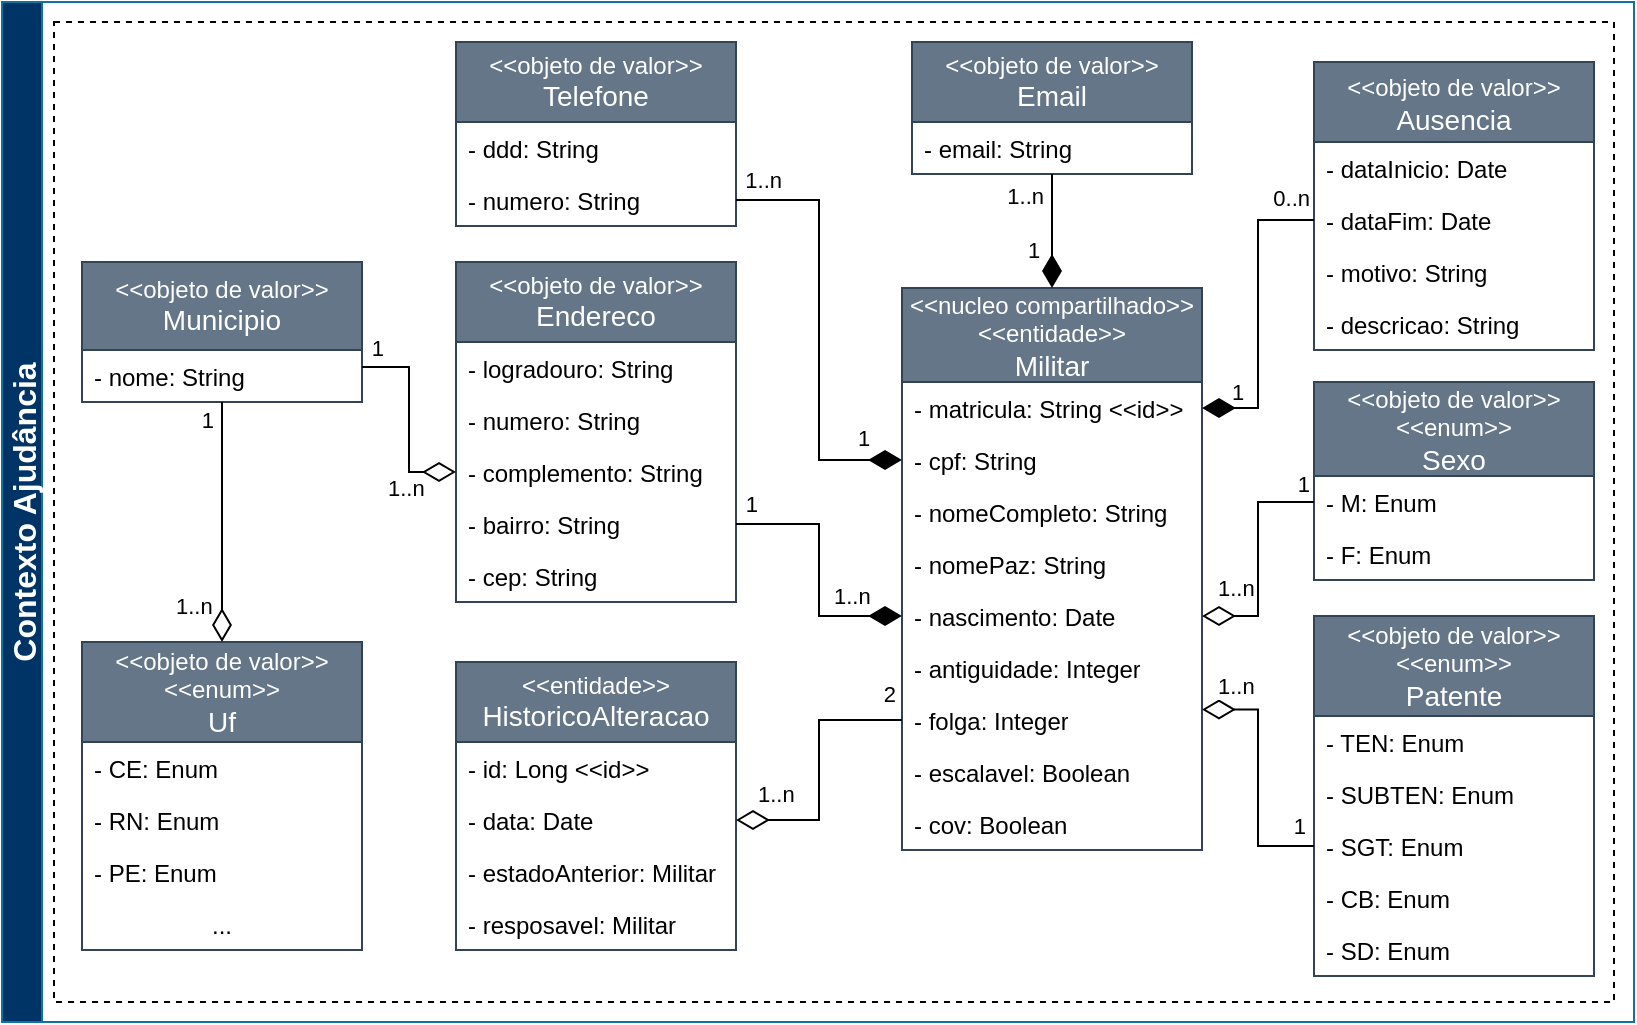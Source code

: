 <mxfile version="26.0.9">
  <diagram name="Página-1" id="ZhjFYDg4kDw-2ScRDYlZ">
    <mxGraphModel dx="989" dy="574" grid="1" gridSize="10" guides="1" tooltips="1" connect="1" arrows="1" fold="1" page="1" pageScale="1" pageWidth="827" pageHeight="1169" math="0" shadow="0">
      <root>
        <mxCell id="0" />
        <mxCell id="1" parent="0" />
        <mxCell id="jXGBZtoQWdus-dMjmi3M-1" value="" style="rounded=0;whiteSpace=wrap;html=1;dashed=1;" vertex="1" parent="1">
          <mxGeometry x="30" y="40" width="780" height="490" as="geometry" />
        </mxCell>
        <mxCell id="f660KYOJlbldad9Sg0Wb-1" value="&amp;lt;&amp;lt;objeto de valor&amp;gt;&amp;gt;&lt;br&gt;&lt;font style=&quot;font-size: 14px;&quot;&gt;Telefone&lt;/font&gt;" style="swimlane;fontStyle=0;childLayout=stackLayout;horizontal=1;startSize=40;fillColor=#647687;horizontalStack=0;resizeParent=1;resizeParentMax=0;resizeLast=0;collapsible=1;marginBottom=0;whiteSpace=wrap;html=1;fontColor=#ffffff;strokeColor=#314354;" parent="1" vertex="1">
          <mxGeometry x="231" y="50" width="140" height="92" as="geometry" />
        </mxCell>
        <mxCell id="f660KYOJlbldad9Sg0Wb-2" value="- ddd: String" style="text;strokeColor=none;fillColor=none;align=left;verticalAlign=top;spacingLeft=4;spacingRight=4;overflow=hidden;rotatable=0;points=[[0,0.5],[1,0.5]];portConstraint=eastwest;whiteSpace=wrap;html=1;" parent="f660KYOJlbldad9Sg0Wb-1" vertex="1">
          <mxGeometry y="40" width="140" height="26" as="geometry" />
        </mxCell>
        <mxCell id="f660KYOJlbldad9Sg0Wb-3" value="- numero: String" style="text;strokeColor=none;fillColor=none;align=left;verticalAlign=top;spacingLeft=4;spacingRight=4;overflow=hidden;rotatable=0;points=[[0,0.5],[1,0.5]];portConstraint=eastwest;whiteSpace=wrap;html=1;" parent="f660KYOJlbldad9Sg0Wb-1" vertex="1">
          <mxGeometry y="66" width="140" height="26" as="geometry" />
        </mxCell>
        <mxCell id="f660KYOJlbldad9Sg0Wb-4" value="&lt;font style=&quot;font-size: 14px;&quot;&gt;&lt;span style=&quot;font-size: 12px;&quot;&gt;&amp;lt;&amp;lt;objeto de valor&amp;gt;&amp;gt;&lt;/span&gt;&lt;br style=&quot;font-size: 12px;&quot;&gt;Ausencia&lt;/font&gt;" style="swimlane;fontStyle=0;childLayout=stackLayout;horizontal=1;startSize=40;fillColor=#647687;horizontalStack=0;resizeParent=1;resizeParentMax=0;resizeLast=0;collapsible=1;marginBottom=0;whiteSpace=wrap;html=1;fontColor=#ffffff;strokeColor=#314354;" parent="1" vertex="1">
          <mxGeometry x="660" y="60" width="140" height="144" as="geometry">
            <mxRectangle x="50" y="430" width="90" height="30" as="alternateBounds" />
          </mxGeometry>
        </mxCell>
        <mxCell id="f660KYOJlbldad9Sg0Wb-6" value="- dataInicio: Date" style="text;strokeColor=none;fillColor=none;align=left;verticalAlign=top;spacingLeft=4;spacingRight=4;overflow=hidden;rotatable=0;points=[[0,0.5],[1,0.5]];portConstraint=eastwest;whiteSpace=wrap;html=1;" parent="f660KYOJlbldad9Sg0Wb-4" vertex="1">
          <mxGeometry y="40" width="140" height="26" as="geometry" />
        </mxCell>
        <mxCell id="f660KYOJlbldad9Sg0Wb-7" value="- dataFim: Date" style="text;strokeColor=none;fillColor=none;align=left;verticalAlign=top;spacingLeft=4;spacingRight=4;overflow=hidden;rotatable=0;points=[[0,0.5],[1,0.5]];portConstraint=eastwest;whiteSpace=wrap;html=1;" parent="f660KYOJlbldad9Sg0Wb-4" vertex="1">
          <mxGeometry y="66" width="140" height="26" as="geometry" />
        </mxCell>
        <mxCell id="f660KYOJlbldad9Sg0Wb-8" value="- motivo: String" style="text;strokeColor=none;fillColor=none;align=left;verticalAlign=top;spacingLeft=4;spacingRight=4;overflow=hidden;rotatable=0;points=[[0,0.5],[1,0.5]];portConstraint=eastwest;whiteSpace=wrap;html=1;" parent="f660KYOJlbldad9Sg0Wb-4" vertex="1">
          <mxGeometry y="92" width="140" height="26" as="geometry" />
        </mxCell>
        <mxCell id="f660KYOJlbldad9Sg0Wb-9" value="- descricao: String" style="text;strokeColor=none;fillColor=none;align=left;verticalAlign=top;spacingLeft=4;spacingRight=4;overflow=hidden;rotatable=0;points=[[0,0.5],[1,0.5]];portConstraint=eastwest;whiteSpace=wrap;html=1;" parent="f660KYOJlbldad9Sg0Wb-4" vertex="1">
          <mxGeometry y="118" width="140" height="26" as="geometry" />
        </mxCell>
        <mxCell id="f660KYOJlbldad9Sg0Wb-10" value="&amp;lt;&amp;lt;objeto de valor&amp;gt;&amp;gt;&lt;br&gt;&lt;font style=&quot;font-size: 14px;&quot;&gt;Endereco&lt;/font&gt;" style="swimlane;fontStyle=0;childLayout=stackLayout;horizontal=1;startSize=40;fillColor=#647687;horizontalStack=0;resizeParent=1;resizeParentMax=0;resizeLast=0;collapsible=1;marginBottom=0;whiteSpace=wrap;html=1;fontColor=#ffffff;strokeColor=#314354;" parent="1" vertex="1">
          <mxGeometry x="231" y="160" width="140" height="170" as="geometry" />
        </mxCell>
        <mxCell id="f660KYOJlbldad9Sg0Wb-11" value="- logradouro: String" style="text;strokeColor=none;fillColor=none;align=left;verticalAlign=top;spacingLeft=4;spacingRight=4;overflow=hidden;rotatable=0;points=[[0,0.5],[1,0.5]];portConstraint=eastwest;whiteSpace=wrap;html=1;" parent="f660KYOJlbldad9Sg0Wb-10" vertex="1">
          <mxGeometry y="40" width="140" height="26" as="geometry" />
        </mxCell>
        <mxCell id="f660KYOJlbldad9Sg0Wb-12" value="- numero: String" style="text;strokeColor=none;fillColor=none;align=left;verticalAlign=top;spacingLeft=4;spacingRight=4;overflow=hidden;rotatable=0;points=[[0,0.5],[1,0.5]];portConstraint=eastwest;whiteSpace=wrap;html=1;" parent="f660KYOJlbldad9Sg0Wb-10" vertex="1">
          <mxGeometry y="66" width="140" height="26" as="geometry" />
        </mxCell>
        <mxCell id="f660KYOJlbldad9Sg0Wb-13" value="- complemento: String" style="text;strokeColor=none;fillColor=none;align=left;verticalAlign=top;spacingLeft=4;spacingRight=4;overflow=hidden;rotatable=0;points=[[0,0.5],[1,0.5]];portConstraint=eastwest;whiteSpace=wrap;html=1;" parent="f660KYOJlbldad9Sg0Wb-10" vertex="1">
          <mxGeometry y="92" width="140" height="26" as="geometry" />
        </mxCell>
        <mxCell id="f660KYOJlbldad9Sg0Wb-14" value="- bairro: String" style="text;strokeColor=none;fillColor=none;align=left;verticalAlign=top;spacingLeft=4;spacingRight=4;overflow=hidden;rotatable=0;points=[[0,0.5],[1,0.5]];portConstraint=eastwest;whiteSpace=wrap;html=1;" parent="f660KYOJlbldad9Sg0Wb-10" vertex="1">
          <mxGeometry y="118" width="140" height="26" as="geometry" />
        </mxCell>
        <mxCell id="f660KYOJlbldad9Sg0Wb-15" value="- cep: String" style="text;strokeColor=none;fillColor=none;align=left;verticalAlign=top;spacingLeft=4;spacingRight=4;overflow=hidden;rotatable=0;points=[[0,0.5],[1,0.5]];portConstraint=eastwest;whiteSpace=wrap;html=1;" parent="f660KYOJlbldad9Sg0Wb-10" vertex="1">
          <mxGeometry y="144" width="140" height="26" as="geometry" />
        </mxCell>
        <mxCell id="f660KYOJlbldad9Sg0Wb-16" value="&lt;div&gt;&lt;div&gt;&lt;div&gt;&amp;lt;&amp;lt;nucleo compartilhado&amp;gt;&amp;gt;&lt;/div&gt;&lt;/div&gt;&lt;/div&gt;&lt;div&gt;&amp;lt;&amp;lt;entidade&amp;gt;&amp;gt;&lt;/div&gt;&lt;div&gt;&lt;font style=&quot;font-size: 14px;&quot;&gt;Militar&lt;/font&gt;&lt;/div&gt;" style="swimlane;fontStyle=0;childLayout=stackLayout;horizontal=1;startSize=47;fillColor=#647687;horizontalStack=0;resizeParent=1;resizeParentMax=0;resizeLast=0;collapsible=1;marginBottom=0;whiteSpace=wrap;html=1;fontColor=#ffffff;strokeColor=#314354;" parent="1" vertex="1">
          <mxGeometry x="454" y="173" width="150" height="281" as="geometry" />
        </mxCell>
        <mxCell id="f660KYOJlbldad9Sg0Wb-17" value="- matricula: String &amp;lt;&amp;lt;id&amp;gt;&amp;gt;" style="text;strokeColor=none;fillColor=none;align=left;verticalAlign=top;spacingLeft=4;spacingRight=4;overflow=hidden;rotatable=0;points=[[0,0.5],[1,0.5]];portConstraint=eastwest;whiteSpace=wrap;html=1;" parent="f660KYOJlbldad9Sg0Wb-16" vertex="1">
          <mxGeometry y="47" width="150" height="26" as="geometry" />
        </mxCell>
        <mxCell id="rbn2o9lMwaBEU-AvWfOB-3" value="- cpf: String" style="text;strokeColor=none;fillColor=none;align=left;verticalAlign=top;spacingLeft=4;spacingRight=4;overflow=hidden;rotatable=0;points=[[0,0.5],[1,0.5]];portConstraint=eastwest;whiteSpace=wrap;html=1;" parent="f660KYOJlbldad9Sg0Wb-16" vertex="1">
          <mxGeometry y="73" width="150" height="26" as="geometry" />
        </mxCell>
        <mxCell id="f660KYOJlbldad9Sg0Wb-18" value="- nomeCompleto: String" style="text;strokeColor=none;fillColor=none;align=left;verticalAlign=top;spacingLeft=4;spacingRight=4;overflow=hidden;rotatable=0;points=[[0,0.5],[1,0.5]];portConstraint=eastwest;whiteSpace=wrap;html=1;" parent="f660KYOJlbldad9Sg0Wb-16" vertex="1">
          <mxGeometry y="99" width="150" height="26" as="geometry" />
        </mxCell>
        <mxCell id="rbn2o9lMwaBEU-AvWfOB-2" value="- nomePaz: String" style="text;strokeColor=none;fillColor=none;align=left;verticalAlign=top;spacingLeft=4;spacingRight=4;overflow=hidden;rotatable=0;points=[[0,0.5],[1,0.5]];portConstraint=eastwest;whiteSpace=wrap;html=1;" parent="f660KYOJlbldad9Sg0Wb-16" vertex="1">
          <mxGeometry y="125" width="150" height="26" as="geometry" />
        </mxCell>
        <mxCell id="f660KYOJlbldad9Sg0Wb-19" value="- nascimento: Date" style="text;strokeColor=none;fillColor=none;align=left;verticalAlign=top;spacingLeft=4;spacingRight=4;overflow=hidden;rotatable=0;points=[[0,0.5],[1,0.5]];portConstraint=eastwest;whiteSpace=wrap;html=1;" parent="f660KYOJlbldad9Sg0Wb-16" vertex="1">
          <mxGeometry y="151" width="150" height="26" as="geometry" />
        </mxCell>
        <mxCell id="f660KYOJlbldad9Sg0Wb-20" value="- antiguidade: Integer" style="text;strokeColor=none;fillColor=none;align=left;verticalAlign=top;spacingLeft=4;spacingRight=4;overflow=hidden;rotatable=0;points=[[0,0.5],[1,0.5]];portConstraint=eastwest;whiteSpace=wrap;html=1;" parent="f660KYOJlbldad9Sg0Wb-16" vertex="1">
          <mxGeometry y="177" width="150" height="26" as="geometry" />
        </mxCell>
        <mxCell id="f660KYOJlbldad9Sg0Wb-21" value="- folga: Integer" style="text;strokeColor=none;fillColor=none;align=left;verticalAlign=top;spacingLeft=4;spacingRight=4;overflow=hidden;rotatable=0;points=[[0,0.5],[1,0.5]];portConstraint=eastwest;whiteSpace=wrap;html=1;" parent="f660KYOJlbldad9Sg0Wb-16" vertex="1">
          <mxGeometry y="203" width="150" height="26" as="geometry" />
        </mxCell>
        <mxCell id="f660KYOJlbldad9Sg0Wb-22" value="- escalavel: Boolean" style="text;strokeColor=none;fillColor=none;align=left;verticalAlign=top;spacingLeft=4;spacingRight=4;overflow=hidden;rotatable=0;points=[[0,0.5],[1,0.5]];portConstraint=eastwest;whiteSpace=wrap;html=1;" parent="f660KYOJlbldad9Sg0Wb-16" vertex="1">
          <mxGeometry y="229" width="150" height="26" as="geometry" />
        </mxCell>
        <mxCell id="f660KYOJlbldad9Sg0Wb-23" value="- cov: Boolean" style="text;strokeColor=none;fillColor=none;align=left;verticalAlign=top;spacingLeft=4;spacingRight=4;overflow=hidden;rotatable=0;points=[[0,0.5],[1,0.5]];portConstraint=eastwest;whiteSpace=wrap;html=1;" parent="f660KYOJlbldad9Sg0Wb-16" vertex="1">
          <mxGeometry y="255" width="150" height="26" as="geometry" />
        </mxCell>
        <mxCell id="f660KYOJlbldad9Sg0Wb-24" value="" style="endArrow=none;html=1;endSize=12;startArrow=diamondThin;startSize=14;startFill=1;edgeStyle=orthogonalEdgeStyle;rounded=0;exitX=1;exitY=0.5;exitDx=0;exitDy=0;entryX=0;entryY=0.5;entryDx=0;entryDy=0;" parent="1" source="f660KYOJlbldad9Sg0Wb-17" target="f660KYOJlbldad9Sg0Wb-7" edge="1">
          <mxGeometry relative="1" as="geometry">
            <mxPoint x="605" y="360" as="sourcePoint" />
            <mxPoint x="451" y="526" as="targetPoint" />
          </mxGeometry>
        </mxCell>
        <mxCell id="f660KYOJlbldad9Sg0Wb-25" value="1" style="edgeLabel;resizable=0;html=1;align=left;verticalAlign=top;" parent="f660KYOJlbldad9Sg0Wb-24" connectable="0" vertex="1">
          <mxGeometry x="-1" relative="1" as="geometry">
            <mxPoint x="13" y="-21" as="offset" />
          </mxGeometry>
        </mxCell>
        <mxCell id="f660KYOJlbldad9Sg0Wb-26" value="&lt;div&gt;0..n&lt;/div&gt;" style="edgeLabel;resizable=0;html=1;align=right;verticalAlign=top;" parent="f660KYOJlbldad9Sg0Wb-24" connectable="0" vertex="1">
          <mxGeometry x="1" relative="1" as="geometry">
            <mxPoint x="-2" y="-24" as="offset" />
          </mxGeometry>
        </mxCell>
        <mxCell id="f660KYOJlbldad9Sg0Wb-27" value="" style="endArrow=none;html=1;endSize=12;startArrow=diamondThin;startSize=14;startFill=1;edgeStyle=orthogonalEdgeStyle;rounded=0;exitX=0;exitY=0.5;exitDx=0;exitDy=0;entryX=1;entryY=0.5;entryDx=0;entryDy=0;" parent="1" source="f660KYOJlbldad9Sg0Wb-19" target="f660KYOJlbldad9Sg0Wb-14" edge="1">
          <mxGeometry relative="1" as="geometry">
            <mxPoint x="465" y="263" as="sourcePoint" />
            <mxPoint x="381" y="465" as="targetPoint" />
          </mxGeometry>
        </mxCell>
        <mxCell id="f660KYOJlbldad9Sg0Wb-28" value="1..n" style="edgeLabel;resizable=0;html=1;align=left;verticalAlign=top;" parent="f660KYOJlbldad9Sg0Wb-27" connectable="0" vertex="1">
          <mxGeometry x="-1" relative="1" as="geometry">
            <mxPoint x="-36" y="-23" as="offset" />
          </mxGeometry>
        </mxCell>
        <mxCell id="f660KYOJlbldad9Sg0Wb-29" value="1" style="edgeLabel;resizable=0;html=1;align=right;verticalAlign=top;" parent="f660KYOJlbldad9Sg0Wb-27" connectable="0" vertex="1">
          <mxGeometry x="1" relative="1" as="geometry">
            <mxPoint x="11" y="-23" as="offset" />
          </mxGeometry>
        </mxCell>
        <mxCell id="f660KYOJlbldad9Sg0Wb-30" value="&amp;lt;&amp;lt;objeto de valor&amp;gt;&amp;gt;&lt;br&gt;&lt;font style=&quot;font-size: 14px;&quot;&gt;Email&lt;/font&gt;" style="swimlane;fontStyle=0;childLayout=stackLayout;horizontal=1;startSize=40;fillColor=#647687;horizontalStack=0;resizeParent=1;resizeParentMax=0;resizeLast=0;collapsible=1;marginBottom=0;whiteSpace=wrap;html=1;fontColor=#ffffff;strokeColor=#314354;" parent="1" vertex="1">
          <mxGeometry x="459" y="50" width="140" height="66" as="geometry">
            <mxRectangle x="344" y="100" width="70" height="30" as="alternateBounds" />
          </mxGeometry>
        </mxCell>
        <mxCell id="f660KYOJlbldad9Sg0Wb-31" value="- email: String" style="text;strokeColor=none;fillColor=none;align=left;verticalAlign=top;spacingLeft=4;spacingRight=4;overflow=hidden;rotatable=0;points=[[0,0.5],[1,0.5]];portConstraint=eastwest;whiteSpace=wrap;html=1;" parent="f660KYOJlbldad9Sg0Wb-30" vertex="1">
          <mxGeometry y="40" width="140" height="26" as="geometry" />
        </mxCell>
        <mxCell id="f660KYOJlbldad9Sg0Wb-32" value="" style="endArrow=none;html=1;endSize=12;startArrow=diamondThin;startSize=14;startFill=1;edgeStyle=orthogonalEdgeStyle;rounded=0;exitX=0.5;exitY=0;exitDx=0;exitDy=0;entryX=0.5;entryY=1;entryDx=0;entryDy=0;" parent="1" source="f660KYOJlbldad9Sg0Wb-16" target="f660KYOJlbldad9Sg0Wb-30" edge="1">
          <mxGeometry relative="1" as="geometry">
            <mxPoint x="483" y="150" as="sourcePoint" />
            <mxPoint x="329" y="150" as="targetPoint" />
          </mxGeometry>
        </mxCell>
        <mxCell id="f660KYOJlbldad9Sg0Wb-33" value="1" style="edgeLabel;resizable=0;html=1;align=left;verticalAlign=top;" parent="f660KYOJlbldad9Sg0Wb-32" connectable="0" vertex="1">
          <mxGeometry x="-1" relative="1" as="geometry">
            <mxPoint x="-14" y="-32" as="offset" />
          </mxGeometry>
        </mxCell>
        <mxCell id="f660KYOJlbldad9Sg0Wb-34" value="&lt;div&gt;1..n&lt;/div&gt;" style="edgeLabel;resizable=0;html=1;align=right;verticalAlign=top;" parent="f660KYOJlbldad9Sg0Wb-32" connectable="0" vertex="1">
          <mxGeometry x="1" relative="1" as="geometry">
            <mxPoint x="-4" y="-2" as="offset" />
          </mxGeometry>
        </mxCell>
        <mxCell id="f660KYOJlbldad9Sg0Wb-35" value="" style="endArrow=none;html=1;endSize=12;startArrow=diamondThin;startSize=14;startFill=1;edgeStyle=orthogonalEdgeStyle;rounded=0;exitX=0;exitY=0.5;exitDx=0;exitDy=0;entryX=1;entryY=0.5;entryDx=0;entryDy=0;" parent="1" source="rbn2o9lMwaBEU-AvWfOB-3" target="f660KYOJlbldad9Sg0Wb-3" edge="1">
          <mxGeometry relative="1" as="geometry">
            <mxPoint x="431" y="172" as="sourcePoint" />
            <mxPoint x="431" y="112" as="targetPoint" />
          </mxGeometry>
        </mxCell>
        <mxCell id="f660KYOJlbldad9Sg0Wb-36" value="1" style="edgeLabel;resizable=0;html=1;align=left;verticalAlign=top;" parent="f660KYOJlbldad9Sg0Wb-35" connectable="0" vertex="1">
          <mxGeometry x="-1" relative="1" as="geometry">
            <mxPoint x="-24" y="-24" as="offset" />
          </mxGeometry>
        </mxCell>
        <mxCell id="f660KYOJlbldad9Sg0Wb-37" value="&lt;div&gt;1..n&lt;/div&gt;" style="edgeLabel;resizable=0;html=1;align=right;verticalAlign=top;" parent="f660KYOJlbldad9Sg0Wb-35" connectable="0" vertex="1">
          <mxGeometry x="1" relative="1" as="geometry">
            <mxPoint x="23" y="-23" as="offset" />
          </mxGeometry>
        </mxCell>
        <mxCell id="f660KYOJlbldad9Sg0Wb-38" value="&amp;lt;&amp;lt;objeto de valor&amp;gt;&amp;gt;&lt;br&gt;&amp;lt;&amp;lt;enum&amp;gt;&amp;gt;&lt;br&gt;&lt;font style=&quot;font-size: 14px;&quot;&gt;Patente&lt;/font&gt;" style="swimlane;fontStyle=0;childLayout=stackLayout;horizontal=1;startSize=50;fillColor=#647687;horizontalStack=0;resizeParent=1;resizeParentMax=0;resizeLast=0;collapsible=1;marginBottom=0;whiteSpace=wrap;html=1;fontColor=#ffffff;strokeColor=#314354;" parent="1" vertex="1">
          <mxGeometry x="660" y="337" width="140" height="180" as="geometry">
            <mxRectangle x="50" y="430" width="90" height="30" as="alternateBounds" />
          </mxGeometry>
        </mxCell>
        <mxCell id="f660KYOJlbldad9Sg0Wb-39" value="- TEN: Enum" style="text;strokeColor=none;fillColor=none;align=left;verticalAlign=top;spacingLeft=4;spacingRight=4;overflow=hidden;rotatable=0;points=[[0,0.5],[1,0.5]];portConstraint=eastwest;whiteSpace=wrap;html=1;" parent="f660KYOJlbldad9Sg0Wb-38" vertex="1">
          <mxGeometry y="50" width="140" height="26" as="geometry" />
        </mxCell>
        <mxCell id="f660KYOJlbldad9Sg0Wb-40" value="- SUBTEN: Enum" style="text;strokeColor=none;fillColor=none;align=left;verticalAlign=top;spacingLeft=4;spacingRight=4;overflow=hidden;rotatable=0;points=[[0,0.5],[1,0.5]];portConstraint=eastwest;whiteSpace=wrap;html=1;" parent="f660KYOJlbldad9Sg0Wb-38" vertex="1">
          <mxGeometry y="76" width="140" height="26" as="geometry" />
        </mxCell>
        <mxCell id="f660KYOJlbldad9Sg0Wb-41" value="- SGT: Enum" style="text;strokeColor=none;fillColor=none;align=left;verticalAlign=top;spacingLeft=4;spacingRight=4;overflow=hidden;rotatable=0;points=[[0,0.5],[1,0.5]];portConstraint=eastwest;whiteSpace=wrap;html=1;" parent="f660KYOJlbldad9Sg0Wb-38" vertex="1">
          <mxGeometry y="102" width="140" height="26" as="geometry" />
        </mxCell>
        <mxCell id="f660KYOJlbldad9Sg0Wb-42" value="- CB: Enum" style="text;strokeColor=none;fillColor=none;align=left;verticalAlign=top;spacingLeft=4;spacingRight=4;overflow=hidden;rotatable=0;points=[[0,0.5],[1,0.5]];portConstraint=eastwest;whiteSpace=wrap;html=1;" parent="f660KYOJlbldad9Sg0Wb-38" vertex="1">
          <mxGeometry y="128" width="140" height="26" as="geometry" />
        </mxCell>
        <mxCell id="f660KYOJlbldad9Sg0Wb-43" value="- SD: Enum" style="text;strokeColor=none;fillColor=none;align=left;verticalAlign=top;spacingLeft=4;spacingRight=4;overflow=hidden;rotatable=0;points=[[0,0.5],[1,0.5]];portConstraint=eastwest;whiteSpace=wrap;html=1;" parent="f660KYOJlbldad9Sg0Wb-38" vertex="1">
          <mxGeometry y="154" width="140" height="26" as="geometry" />
        </mxCell>
        <mxCell id="f660KYOJlbldad9Sg0Wb-44" value="" style="endArrow=none;html=1;endSize=12;startArrow=diamondThin;startSize=14;startFill=0;edgeStyle=orthogonalEdgeStyle;rounded=0;exitX=1;exitY=0.75;exitDx=0;exitDy=0;entryX=0;entryY=0.5;entryDx=0;entryDy=0;" parent="1" source="f660KYOJlbldad9Sg0Wb-16" target="f660KYOJlbldad9Sg0Wb-41" edge="1">
          <mxGeometry relative="1" as="geometry">
            <mxPoint x="785" y="360" as="sourcePoint" />
            <mxPoint x="691" y="360" as="targetPoint" />
          </mxGeometry>
        </mxCell>
        <mxCell id="f660KYOJlbldad9Sg0Wb-45" value="1..n" style="edgeLabel;resizable=0;html=1;align=left;verticalAlign=top;" parent="f660KYOJlbldad9Sg0Wb-44" connectable="0" vertex="1">
          <mxGeometry x="-1" relative="1" as="geometry">
            <mxPoint x="6" y="-25" as="offset" />
          </mxGeometry>
        </mxCell>
        <mxCell id="f660KYOJlbldad9Sg0Wb-46" value="1" style="edgeLabel;resizable=0;html=1;align=right;verticalAlign=top;" parent="f660KYOJlbldad9Sg0Wb-44" connectable="0" vertex="1">
          <mxGeometry x="1" relative="1" as="geometry">
            <mxPoint x="-3" y="-23" as="offset" />
          </mxGeometry>
        </mxCell>
        <mxCell id="f660KYOJlbldad9Sg0Wb-47" value="&amp;lt;&amp;lt;objeto de valor&amp;gt;&amp;gt;&lt;br&gt;&lt;font style=&quot;font-size: 14px;&quot;&gt;Municipio&lt;/font&gt;" style="swimlane;fontStyle=0;childLayout=stackLayout;horizontal=1;startSize=44;fillColor=#647687;horizontalStack=0;resizeParent=1;resizeParentMax=0;resizeLast=0;collapsible=1;marginBottom=0;whiteSpace=wrap;html=1;fontColor=#ffffff;strokeColor=#314354;" parent="1" vertex="1">
          <mxGeometry x="44" y="160" width="140" height="70" as="geometry" />
        </mxCell>
        <mxCell id="f660KYOJlbldad9Sg0Wb-48" value="- nome: String" style="text;strokeColor=none;fillColor=none;align=left;verticalAlign=top;spacingLeft=4;spacingRight=4;overflow=hidden;rotatable=0;points=[[0,0.5],[1,0.5]];portConstraint=eastwest;whiteSpace=wrap;html=1;" parent="f660KYOJlbldad9Sg0Wb-47" vertex="1">
          <mxGeometry y="44" width="140" height="26" as="geometry" />
        </mxCell>
        <mxCell id="f660KYOJlbldad9Sg0Wb-49" value="&amp;lt;&amp;lt;objeto de valor&amp;gt;&amp;gt;&lt;br&gt;&amp;lt;&amp;lt;enum&amp;gt;&amp;gt;&lt;br&gt;&lt;font style=&quot;font-size: 14px;&quot;&gt;Uf&lt;/font&gt;" style="swimlane;fontStyle=0;childLayout=stackLayout;horizontal=1;startSize=50;fillColor=#647687;horizontalStack=0;resizeParent=1;resizeParentMax=0;resizeLast=0;collapsible=1;marginBottom=0;whiteSpace=wrap;html=1;fontColor=#ffffff;strokeColor=#314354;" parent="1" vertex="1">
          <mxGeometry x="44" y="350" width="140" height="154" as="geometry" />
        </mxCell>
        <mxCell id="f660KYOJlbldad9Sg0Wb-50" value="&lt;div&gt;- CE: Enum&lt;/div&gt;" style="text;strokeColor=none;fillColor=none;align=left;verticalAlign=top;spacingLeft=4;spacingRight=4;overflow=hidden;rotatable=0;points=[[0,0.5],[1,0.5]];portConstraint=eastwest;whiteSpace=wrap;html=1;" parent="f660KYOJlbldad9Sg0Wb-49" vertex="1">
          <mxGeometry y="50" width="140" height="26" as="geometry" />
        </mxCell>
        <mxCell id="f660KYOJlbldad9Sg0Wb-51" value="&lt;div&gt;- RN: Enum&lt;/div&gt;" style="text;strokeColor=none;fillColor=none;align=left;verticalAlign=top;spacingLeft=4;spacingRight=4;overflow=hidden;rotatable=0;points=[[0,0.5],[1,0.5]];portConstraint=eastwest;whiteSpace=wrap;html=1;" parent="f660KYOJlbldad9Sg0Wb-49" vertex="1">
          <mxGeometry y="76" width="140" height="26" as="geometry" />
        </mxCell>
        <mxCell id="f660KYOJlbldad9Sg0Wb-52" value="&lt;div&gt;- PE: Enum&lt;/div&gt;" style="text;strokeColor=none;fillColor=none;align=left;verticalAlign=top;spacingLeft=4;spacingRight=4;overflow=hidden;rotatable=0;points=[[0,0.5],[1,0.5]];portConstraint=eastwest;whiteSpace=wrap;html=1;" parent="f660KYOJlbldad9Sg0Wb-49" vertex="1">
          <mxGeometry y="102" width="140" height="26" as="geometry" />
        </mxCell>
        <mxCell id="f660KYOJlbldad9Sg0Wb-53" value="&lt;div align=&quot;center&quot;&gt;...&lt;/div&gt;" style="text;strokeColor=none;fillColor=none;align=center;verticalAlign=top;spacingLeft=4;spacingRight=4;overflow=hidden;rotatable=0;points=[[0,0.5],[1,0.5]];portConstraint=eastwest;whiteSpace=wrap;html=1;" parent="f660KYOJlbldad9Sg0Wb-49" vertex="1">
          <mxGeometry y="128" width="140" height="26" as="geometry" />
        </mxCell>
        <mxCell id="f660KYOJlbldad9Sg0Wb-54" value="" style="endArrow=none;html=1;endSize=12;startArrow=diamondThin;startSize=14;startFill=0;edgeStyle=orthogonalEdgeStyle;rounded=0;exitX=0;exitY=0.5;exitDx=0;exitDy=0;entryX=1;entryY=0.75;entryDx=0;entryDy=0;" parent="1" source="f660KYOJlbldad9Sg0Wb-13" target="f660KYOJlbldad9Sg0Wb-47" edge="1">
          <mxGeometry relative="1" as="geometry">
            <mxPoint x="475" y="297" as="sourcePoint" />
            <mxPoint x="381" y="287" as="targetPoint" />
          </mxGeometry>
        </mxCell>
        <mxCell id="f660KYOJlbldad9Sg0Wb-55" value="1..n" style="edgeLabel;resizable=0;html=1;align=left;verticalAlign=top;" parent="f660KYOJlbldad9Sg0Wb-54" connectable="0" vertex="1">
          <mxGeometry x="-1" relative="1" as="geometry">
            <mxPoint x="-36" y="-5" as="offset" />
          </mxGeometry>
        </mxCell>
        <mxCell id="f660KYOJlbldad9Sg0Wb-56" value="1" style="edgeLabel;resizable=0;html=1;align=right;verticalAlign=top;" parent="f660KYOJlbldad9Sg0Wb-54" connectable="0" vertex="1">
          <mxGeometry x="1" relative="1" as="geometry">
            <mxPoint x="11" y="-23" as="offset" />
          </mxGeometry>
        </mxCell>
        <mxCell id="f660KYOJlbldad9Sg0Wb-57" value="" style="endArrow=none;html=1;endSize=12;startArrow=diamondThin;startSize=14;startFill=0;edgeStyle=orthogonalEdgeStyle;rounded=0;exitX=0.5;exitY=0;exitDx=0;exitDy=0;" parent="1" source="f660KYOJlbldad9Sg0Wb-49" target="f660KYOJlbldad9Sg0Wb-47" edge="1">
          <mxGeometry relative="1" as="geometry">
            <mxPoint x="251" y="261" as="sourcePoint" />
            <mxPoint x="184" y="261" as="targetPoint" />
          </mxGeometry>
        </mxCell>
        <mxCell id="f660KYOJlbldad9Sg0Wb-58" value="1..n" style="edgeLabel;resizable=0;html=1;align=left;verticalAlign=top;" parent="f660KYOJlbldad9Sg0Wb-57" connectable="0" vertex="1">
          <mxGeometry x="-1" relative="1" as="geometry">
            <mxPoint x="-25" y="-31" as="offset" />
          </mxGeometry>
        </mxCell>
        <mxCell id="f660KYOJlbldad9Sg0Wb-59" value="1" style="edgeLabel;resizable=0;html=1;align=right;verticalAlign=top;" parent="f660KYOJlbldad9Sg0Wb-57" connectable="0" vertex="1">
          <mxGeometry x="1" relative="1" as="geometry">
            <mxPoint x="-4" y="-4" as="offset" />
          </mxGeometry>
        </mxCell>
        <mxCell id="f660KYOJlbldad9Sg0Wb-60" value="&amp;lt;&amp;lt;objeto de valor&amp;gt;&amp;gt;&lt;br&gt;&amp;lt;&amp;lt;enum&amp;gt;&amp;gt;&lt;br&gt;&lt;font style=&quot;font-size: 14px;&quot;&gt;Sexo&lt;/font&gt;" style="swimlane;fontStyle=0;childLayout=stackLayout;horizontal=1;startSize=47;fillColor=#647687;horizontalStack=0;resizeParent=1;resizeParentMax=0;resizeLast=0;collapsible=1;marginBottom=0;whiteSpace=wrap;html=1;fontColor=#ffffff;strokeColor=#314354;" parent="1" vertex="1">
          <mxGeometry x="660" y="220" width="140" height="99" as="geometry" />
        </mxCell>
        <mxCell id="f660KYOJlbldad9Sg0Wb-61" value="&lt;div&gt;- M: Enum&lt;/div&gt;" style="text;strokeColor=none;fillColor=none;align=left;verticalAlign=top;spacingLeft=4;spacingRight=4;overflow=hidden;rotatable=0;points=[[0,0.5],[1,0.5]];portConstraint=eastwest;whiteSpace=wrap;html=1;" parent="f660KYOJlbldad9Sg0Wb-60" vertex="1">
          <mxGeometry y="47" width="140" height="26" as="geometry" />
        </mxCell>
        <mxCell id="f660KYOJlbldad9Sg0Wb-62" value="&lt;div&gt;- F: Enum&lt;/div&gt;" style="text;strokeColor=none;fillColor=none;align=left;verticalAlign=top;spacingLeft=4;spacingRight=4;overflow=hidden;rotatable=0;points=[[0,0.5],[1,0.5]];portConstraint=eastwest;whiteSpace=wrap;html=1;" parent="f660KYOJlbldad9Sg0Wb-60" vertex="1">
          <mxGeometry y="73" width="140" height="26" as="geometry" />
        </mxCell>
        <mxCell id="f660KYOJlbldad9Sg0Wb-63" value="" style="endArrow=none;html=1;endSize=12;startArrow=diamondThin;startSize=14;startFill=0;edgeStyle=orthogonalEdgeStyle;rounded=0;exitX=1;exitY=0.5;exitDx=0;exitDy=0;entryX=0;entryY=0.5;entryDx=0;entryDy=0;" parent="1" source="f660KYOJlbldad9Sg0Wb-19" target="f660KYOJlbldad9Sg0Wb-61" edge="1">
          <mxGeometry relative="1" as="geometry">
            <mxPoint x="545" y="414" as="sourcePoint" />
            <mxPoint x="545" y="476" as="targetPoint" />
          </mxGeometry>
        </mxCell>
        <mxCell id="f660KYOJlbldad9Sg0Wb-64" value="1..n" style="edgeLabel;resizable=0;html=1;align=left;verticalAlign=top;" parent="f660KYOJlbldad9Sg0Wb-63" connectable="0" vertex="1">
          <mxGeometry x="-1" relative="1" as="geometry">
            <mxPoint x="6" y="-27" as="offset" />
          </mxGeometry>
        </mxCell>
        <mxCell id="f660KYOJlbldad9Sg0Wb-65" value="1" style="edgeLabel;resizable=0;html=1;align=right;verticalAlign=top;" parent="f660KYOJlbldad9Sg0Wb-63" connectable="0" vertex="1">
          <mxGeometry x="1" relative="1" as="geometry">
            <mxPoint x="-2" y="-22" as="offset" />
          </mxGeometry>
        </mxCell>
        <mxCell id="f660KYOJlbldad9Sg0Wb-66" value="Contexto Ajudância" style="swimlane;startSize=20;horizontal=0;childLayout=treeLayout;horizontalTree=1;sortEdges=1;resizable=1;containerType=tree;fontSize=16;fillColor=#003366;strokeColor=#10739e;fontColor=#FFFFFF;" parent="1" vertex="1">
          <mxGeometry x="4" y="30" width="816" height="510" as="geometry">
            <mxRectangle x="4" y="30" width="40" height="130" as="alternateBounds" />
          </mxGeometry>
        </mxCell>
        <mxCell id="jXGBZtoQWdus-dMjmi3M-2" value="&lt;font style=&quot;font-size: 14px;&quot;&gt;&lt;div style=&quot;font-size: 12px;&quot;&gt;&amp;lt;&amp;lt;entidade&amp;gt;&amp;gt;&lt;/div&gt;HistoricoAlteracao&lt;/font&gt;" style="swimlane;fontStyle=0;childLayout=stackLayout;horizontal=1;startSize=40;fillColor=#647687;horizontalStack=0;resizeParent=1;resizeParentMax=0;resizeLast=0;collapsible=1;marginBottom=0;whiteSpace=wrap;html=1;fontColor=#ffffff;strokeColor=#314354;" vertex="1" parent="1">
          <mxGeometry x="231" y="360" width="140" height="144" as="geometry">
            <mxRectangle x="50" y="430" width="90" height="30" as="alternateBounds" />
          </mxGeometry>
        </mxCell>
        <mxCell id="jXGBZtoQWdus-dMjmi3M-3" value="- id: Long &amp;lt;&amp;lt;id&amp;gt;&amp;gt;" style="text;strokeColor=none;fillColor=none;align=left;verticalAlign=top;spacingLeft=4;spacingRight=4;overflow=hidden;rotatable=0;points=[[0,0.5],[1,0.5]];portConstraint=eastwest;whiteSpace=wrap;html=1;" vertex="1" parent="jXGBZtoQWdus-dMjmi3M-2">
          <mxGeometry y="40" width="140" height="26" as="geometry" />
        </mxCell>
        <mxCell id="jXGBZtoQWdus-dMjmi3M-4" value="- data: Date" style="text;strokeColor=none;fillColor=none;align=left;verticalAlign=top;spacingLeft=4;spacingRight=4;overflow=hidden;rotatable=0;points=[[0,0.5],[1,0.5]];portConstraint=eastwest;whiteSpace=wrap;html=1;" vertex="1" parent="jXGBZtoQWdus-dMjmi3M-2">
          <mxGeometry y="66" width="140" height="26" as="geometry" />
        </mxCell>
        <mxCell id="jXGBZtoQWdus-dMjmi3M-11" value="- estadoAnterior: Militar" style="text;strokeColor=none;fillColor=none;align=left;verticalAlign=top;spacingLeft=4;spacingRight=4;overflow=hidden;rotatable=0;points=[[0,0.5],[1,0.5]];portConstraint=eastwest;whiteSpace=wrap;html=1;" vertex="1" parent="jXGBZtoQWdus-dMjmi3M-2">
          <mxGeometry y="92" width="140" height="26" as="geometry" />
        </mxCell>
        <mxCell id="jXGBZtoQWdus-dMjmi3M-6" value="- resposavel: Militar" style="text;strokeColor=none;fillColor=none;align=left;verticalAlign=top;spacingLeft=4;spacingRight=4;overflow=hidden;rotatable=0;points=[[0,0.5],[1,0.5]];portConstraint=eastwest;whiteSpace=wrap;html=1;" vertex="1" parent="jXGBZtoQWdus-dMjmi3M-2">
          <mxGeometry y="118" width="140" height="26" as="geometry" />
        </mxCell>
        <mxCell id="jXGBZtoQWdus-dMjmi3M-7" value="" style="endArrow=none;html=1;endSize=12;startArrow=diamondThin;startSize=14;startFill=0;edgeStyle=orthogonalEdgeStyle;rounded=0;exitX=1;exitY=0.5;exitDx=0;exitDy=0;entryX=0;entryY=0.5;entryDx=0;entryDy=0;" edge="1" parent="1" source="jXGBZtoQWdus-dMjmi3M-4" target="f660KYOJlbldad9Sg0Wb-21">
          <mxGeometry relative="1" as="geometry">
            <mxPoint x="124" y="360" as="sourcePoint" />
            <mxPoint x="124" y="240" as="targetPoint" />
          </mxGeometry>
        </mxCell>
        <mxCell id="jXGBZtoQWdus-dMjmi3M-8" value="1..n" style="edgeLabel;resizable=0;html=1;align=left;verticalAlign=top;" connectable="0" vertex="1" parent="jXGBZtoQWdus-dMjmi3M-7">
          <mxGeometry x="-1" relative="1" as="geometry">
            <mxPoint x="9" y="-26" as="offset" />
          </mxGeometry>
        </mxCell>
        <mxCell id="jXGBZtoQWdus-dMjmi3M-9" value="2" style="edgeLabel;resizable=0;html=1;align=right;verticalAlign=top;" connectable="0" vertex="1" parent="jXGBZtoQWdus-dMjmi3M-7">
          <mxGeometry x="1" relative="1" as="geometry">
            <mxPoint x="-3" y="-26" as="offset" />
          </mxGeometry>
        </mxCell>
      </root>
    </mxGraphModel>
  </diagram>
</mxfile>
